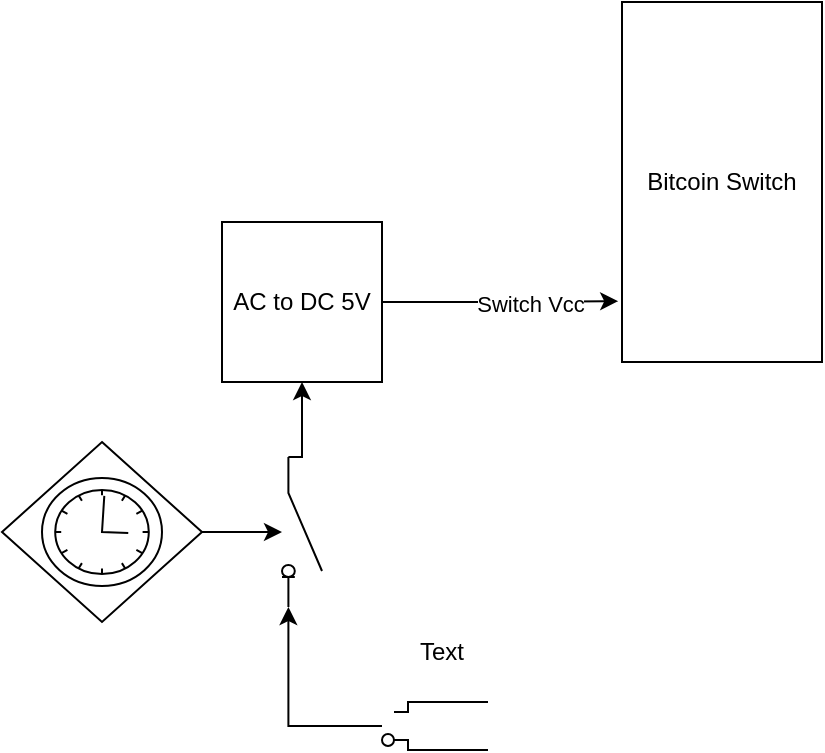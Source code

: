 <mxfile version="21.3.4" type="github">
  <diagram name="Page-1" id="9xXqxLMX3umURaw_fP6i">
    <mxGraphModel dx="585" dy="345" grid="1" gridSize="10" guides="1" tooltips="1" connect="1" arrows="1" fold="1" page="1" pageScale="1" pageWidth="1100" pageHeight="1700" math="0" shadow="0">
      <root>
        <mxCell id="0" />
        <mxCell id="1" parent="0" />
        <mxCell id="fqgcwcHrW1HRH-oI7dm0-1" value="Bitcoin Switch" style="rounded=0;whiteSpace=wrap;html=1;" vertex="1" parent="1">
          <mxGeometry x="420" y="250" width="100" height="180" as="geometry" />
        </mxCell>
        <mxCell id="fqgcwcHrW1HRH-oI7dm0-4" style="edgeStyle=orthogonalEdgeStyle;rounded=0;orthogonalLoop=1;jettySize=auto;html=1;exitX=1;exitY=0.5;exitDx=0;exitDy=0;exitPerimeter=0;" edge="1" parent="1" source="fqgcwcHrW1HRH-oI7dm0-2" target="fqgcwcHrW1HRH-oI7dm0-3">
          <mxGeometry relative="1" as="geometry" />
        </mxCell>
        <mxCell id="fqgcwcHrW1HRH-oI7dm0-2" value="" style="points=[[0.25,0.25,0],[0.5,0,0],[0.75,0.25,0],[1,0.5,0],[0.75,0.75,0],[0.5,1,0],[0.25,0.75,0],[0,0.5,0]];shape=mxgraph.bpmn.gateway2;html=1;verticalLabelPosition=bottom;labelBackgroundColor=#ffffff;verticalAlign=top;align=center;perimeter=rhombusPerimeter;outlineConnect=0;outline=standard;symbol=timer;" vertex="1" parent="1">
          <mxGeometry x="110" y="470" width="100" height="90" as="geometry" />
        </mxCell>
        <mxCell id="fqgcwcHrW1HRH-oI7dm0-6" style="edgeStyle=orthogonalEdgeStyle;rounded=0;orthogonalLoop=1;jettySize=auto;html=1;exitX=0;exitY=0.84;exitDx=0;exitDy=0;entryX=0.5;entryY=1;entryDx=0;entryDy=0;" edge="1" parent="1" source="fqgcwcHrW1HRH-oI7dm0-3" target="fqgcwcHrW1HRH-oI7dm0-5">
          <mxGeometry relative="1" as="geometry" />
        </mxCell>
        <mxCell id="fqgcwcHrW1HRH-oI7dm0-3" value="" style="html=1;shape=mxgraph.electrical.electro-mechanical.switchDisconnector;aspect=fixed;elSwitchState=off;direction=south;" vertex="1" parent="1">
          <mxGeometry x="250" y="477.5" width="20" height="75" as="geometry" />
        </mxCell>
        <mxCell id="fqgcwcHrW1HRH-oI7dm0-7" style="edgeStyle=orthogonalEdgeStyle;rounded=0;orthogonalLoop=1;jettySize=auto;html=1;exitX=1;exitY=0.5;exitDx=0;exitDy=0;entryX=-0.019;entryY=0.831;entryDx=0;entryDy=0;entryPerimeter=0;" edge="1" parent="1" source="fqgcwcHrW1HRH-oI7dm0-5" target="fqgcwcHrW1HRH-oI7dm0-1">
          <mxGeometry relative="1" as="geometry" />
        </mxCell>
        <mxCell id="fqgcwcHrW1HRH-oI7dm0-8" value="Switch Vcc" style="edgeLabel;html=1;align=center;verticalAlign=middle;resizable=0;points=[];" vertex="1" connectable="0" parent="fqgcwcHrW1HRH-oI7dm0-7">
          <mxGeometry x="0.26" y="-1" relative="1" as="geometry">
            <mxPoint as="offset" />
          </mxGeometry>
        </mxCell>
        <mxCell id="fqgcwcHrW1HRH-oI7dm0-5" value="AC to DC 5V" style="whiteSpace=wrap;html=1;aspect=fixed;" vertex="1" parent="1">
          <mxGeometry x="220" y="360" width="80" height="80" as="geometry" />
        </mxCell>
        <mxCell id="fqgcwcHrW1HRH-oI7dm0-12" style="edgeStyle=orthogonalEdgeStyle;rounded=0;orthogonalLoop=1;jettySize=auto;html=1;entryX=1;entryY=0.84;entryDx=0;entryDy=0;" edge="1" parent="1" source="fqgcwcHrW1HRH-oI7dm0-10" target="fqgcwcHrW1HRH-oI7dm0-3">
          <mxGeometry relative="1" as="geometry" />
        </mxCell>
        <mxCell id="fqgcwcHrW1HRH-oI7dm0-10" value="" style="pointerEvents=1;verticalLabelPosition=bottom;shadow=0;dashed=0;align=center;html=1;verticalAlign=top;shape=mxgraph.electrical.miscellaneous.2_conductor_plug" vertex="1" parent="1">
          <mxGeometry x="300" y="600" width="53" height="24" as="geometry" />
        </mxCell>
        <mxCell id="fqgcwcHrW1HRH-oI7dm0-13" value="Text" style="text;html=1;strokeColor=none;fillColor=none;align=center;verticalAlign=middle;whiteSpace=wrap;rounded=0;" vertex="1" parent="1">
          <mxGeometry x="300" y="560" width="60" height="30" as="geometry" />
        </mxCell>
      </root>
    </mxGraphModel>
  </diagram>
</mxfile>
